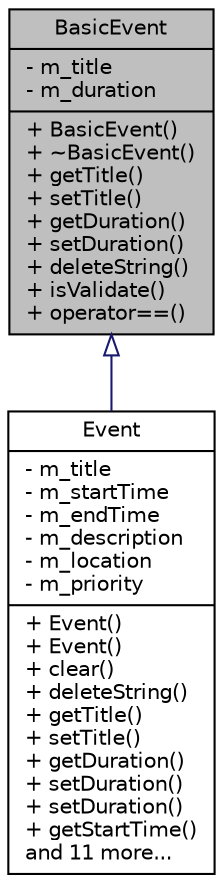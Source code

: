 digraph "BasicEvent"
{
 // LATEX_PDF_SIZE
  edge [fontname="Helvetica",fontsize="10",labelfontname="Helvetica",labelfontsize="10"];
  node [fontname="Helvetica",fontsize="10",shape=record];
  Node1 [label="{BasicEvent\n|- m_title\l- m_duration\l|+ BasicEvent()\l+ ~BasicEvent()\l+ getTitle()\l+ setTitle()\l+ getDuration()\l+ setDuration()\l+ deleteString()\l+ isValidate()\l+ operator==()\l}",height=0.2,width=0.4,color="black", fillcolor="grey75", style="filled", fontcolor="black",tooltip=" "];
  Node1 -> Node2 [dir="back",color="midnightblue",fontsize="10",style="solid",arrowtail="onormal",fontname="Helvetica"];
  Node2 [label="{Event\n|- m_title\l- m_startTime\l- m_endTime\l- m_description\l- m_location\l- m_priority\l|+ Event()\l+ Event()\l+ clear()\l+ deleteString()\l+ getTitle()\l+ setTitle()\l+ getDuration()\l+ setDuration()\l+ setDuration()\l+ getStartTime()\land 11 more...\l}",height=0.2,width=0.4,color="black", fillcolor="white", style="filled",URL="$classEvent.html",tooltip=" "];
}
